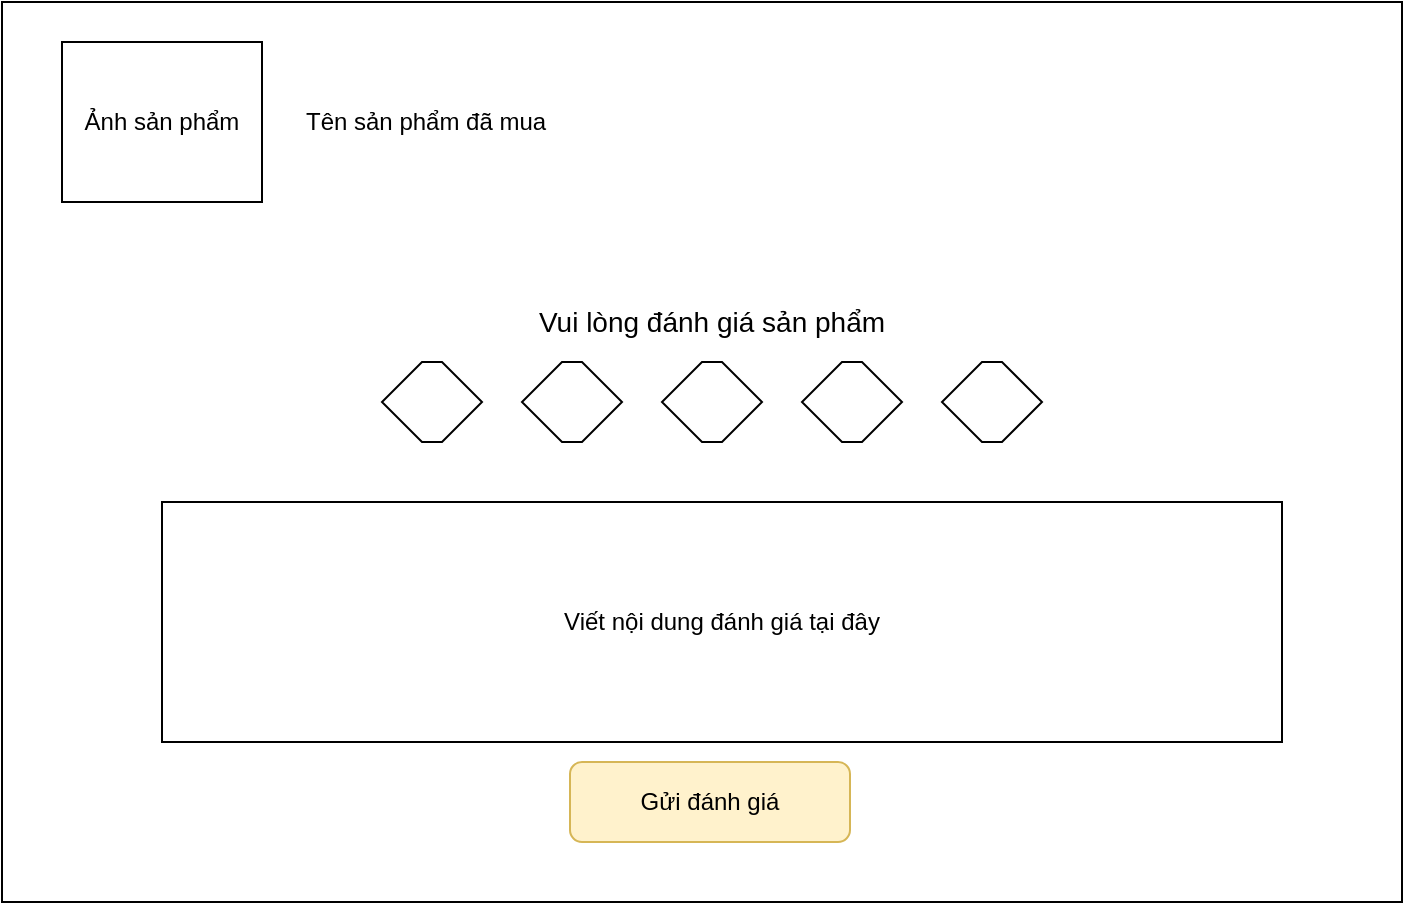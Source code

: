 <mxfile version="14.7.3" type="device"><diagram id="CaIXrQYgtCWokZxtqAh1" name="Page-1"><mxGraphModel dx="1422" dy="737" grid="1" gridSize="10" guides="1" tooltips="1" connect="1" arrows="1" fold="1" page="1" pageScale="1" pageWidth="827" pageHeight="1169" math="0" shadow="0"><root><mxCell id="0"/><mxCell id="1" parent="0"/><mxCell id="2SUK5ctF8oNPsF9566P_-1" value="" style="rounded=0;whiteSpace=wrap;html=1;" vertex="1" parent="1"><mxGeometry x="60" y="60" width="700" height="450" as="geometry"/></mxCell><mxCell id="2SUK5ctF8oNPsF9566P_-2" value="Ảnh sản phẩm" style="rounded=0;whiteSpace=wrap;html=1;" vertex="1" parent="1"><mxGeometry x="90" y="80" width="100" height="80" as="geometry"/></mxCell><mxCell id="2SUK5ctF8oNPsF9566P_-3" value="Tên sản phẩm đã mua" style="text;html=1;strokeColor=none;fillColor=none;align=left;verticalAlign=middle;whiteSpace=wrap;rounded=0;" vertex="1" parent="1"><mxGeometry x="210" y="110" width="130" height="20" as="geometry"/></mxCell><mxCell id="2SUK5ctF8oNPsF9566P_-4" value="&lt;font style=&quot;font-size: 14px&quot;&gt;Vui lòng đánh giá sản phẩm&lt;/font&gt;" style="text;html=1;strokeColor=none;fillColor=none;align=center;verticalAlign=middle;whiteSpace=wrap;rounded=0;" vertex="1" parent="1"><mxGeometry x="200" y="200" width="430" height="40" as="geometry"/></mxCell><mxCell id="2SUK5ctF8oNPsF9566P_-5" value="Viết nội dung đánh giá tại đây" style="rounded=0;whiteSpace=wrap;html=1;" vertex="1" parent="1"><mxGeometry x="140" y="310" width="560" height="120" as="geometry"/></mxCell><mxCell id="2SUK5ctF8oNPsF9566P_-6" value="" style="shape=hexagon;perimeter=hexagonPerimeter2;whiteSpace=wrap;html=1;fixedSize=1;" vertex="1" parent="1"><mxGeometry x="250" y="240" width="50" height="40" as="geometry"/></mxCell><mxCell id="2SUK5ctF8oNPsF9566P_-7" value="" style="shape=hexagon;perimeter=hexagonPerimeter2;whiteSpace=wrap;html=1;fixedSize=1;" vertex="1" parent="1"><mxGeometry x="320" y="240" width="50" height="40" as="geometry"/></mxCell><mxCell id="2SUK5ctF8oNPsF9566P_-8" value="" style="shape=hexagon;perimeter=hexagonPerimeter2;whiteSpace=wrap;html=1;fixedSize=1;" vertex="1" parent="1"><mxGeometry x="390" y="240" width="50" height="40" as="geometry"/></mxCell><mxCell id="2SUK5ctF8oNPsF9566P_-9" value="" style="shape=hexagon;perimeter=hexagonPerimeter2;whiteSpace=wrap;html=1;fixedSize=1;" vertex="1" parent="1"><mxGeometry x="460" y="240" width="50" height="40" as="geometry"/></mxCell><mxCell id="2SUK5ctF8oNPsF9566P_-10" value="" style="shape=hexagon;perimeter=hexagonPerimeter2;whiteSpace=wrap;html=1;fixedSize=1;" vertex="1" parent="1"><mxGeometry x="530" y="240" width="50" height="40" as="geometry"/></mxCell><mxCell id="2SUK5ctF8oNPsF9566P_-11" value="Gửi đánh giá" style="rounded=1;whiteSpace=wrap;html=1;fillColor=#fff2cc;strokeColor=#d6b656;" vertex="1" parent="1"><mxGeometry x="344" y="440" width="140" height="40" as="geometry"/></mxCell></root></mxGraphModel></diagram></mxfile>